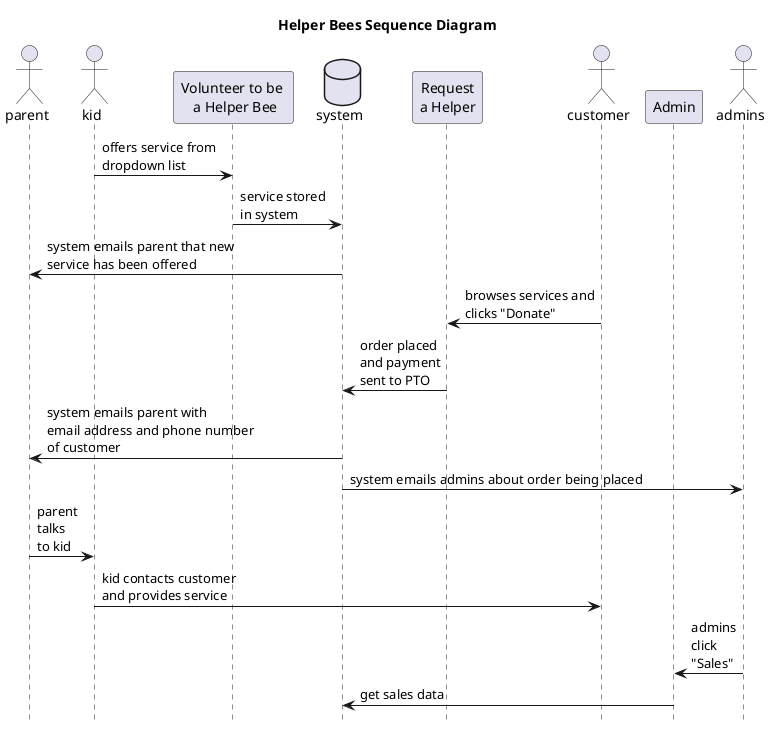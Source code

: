 @startuml

hide footbox
title Helper Bees Sequence Diagram

actor parent
actor kid
participant "Volunteer to be \n a Helper Bee"
database system
participant "Request\na Helper"
kid -> "Volunteer to be \n a Helper Bee" : offers service from\ndropdown list
"Volunteer to be \n a Helper Bee" -> system : service stored\nin system
system -> parent : system emails parent that new\nservice has been offered

actor customer
participant "Admin"
actor admins
customer -> "Request\na Helper" : browses services and\nclicks "Donate"
"Request\na Helper" -> system : order placed\nand payment\nsent to PTO
system -> parent : system emails parent with\nemail address and phone number\nof customer
system -> admins : system emails admins about order being placed
parent -> kid : parent\ntalks\nto kid
kid -> customer : kid contacts customer\nand provides service
admins -> "Admin" : admins\nclick\n"Sales"
"Admin" -> system : get sales data

@enduml
